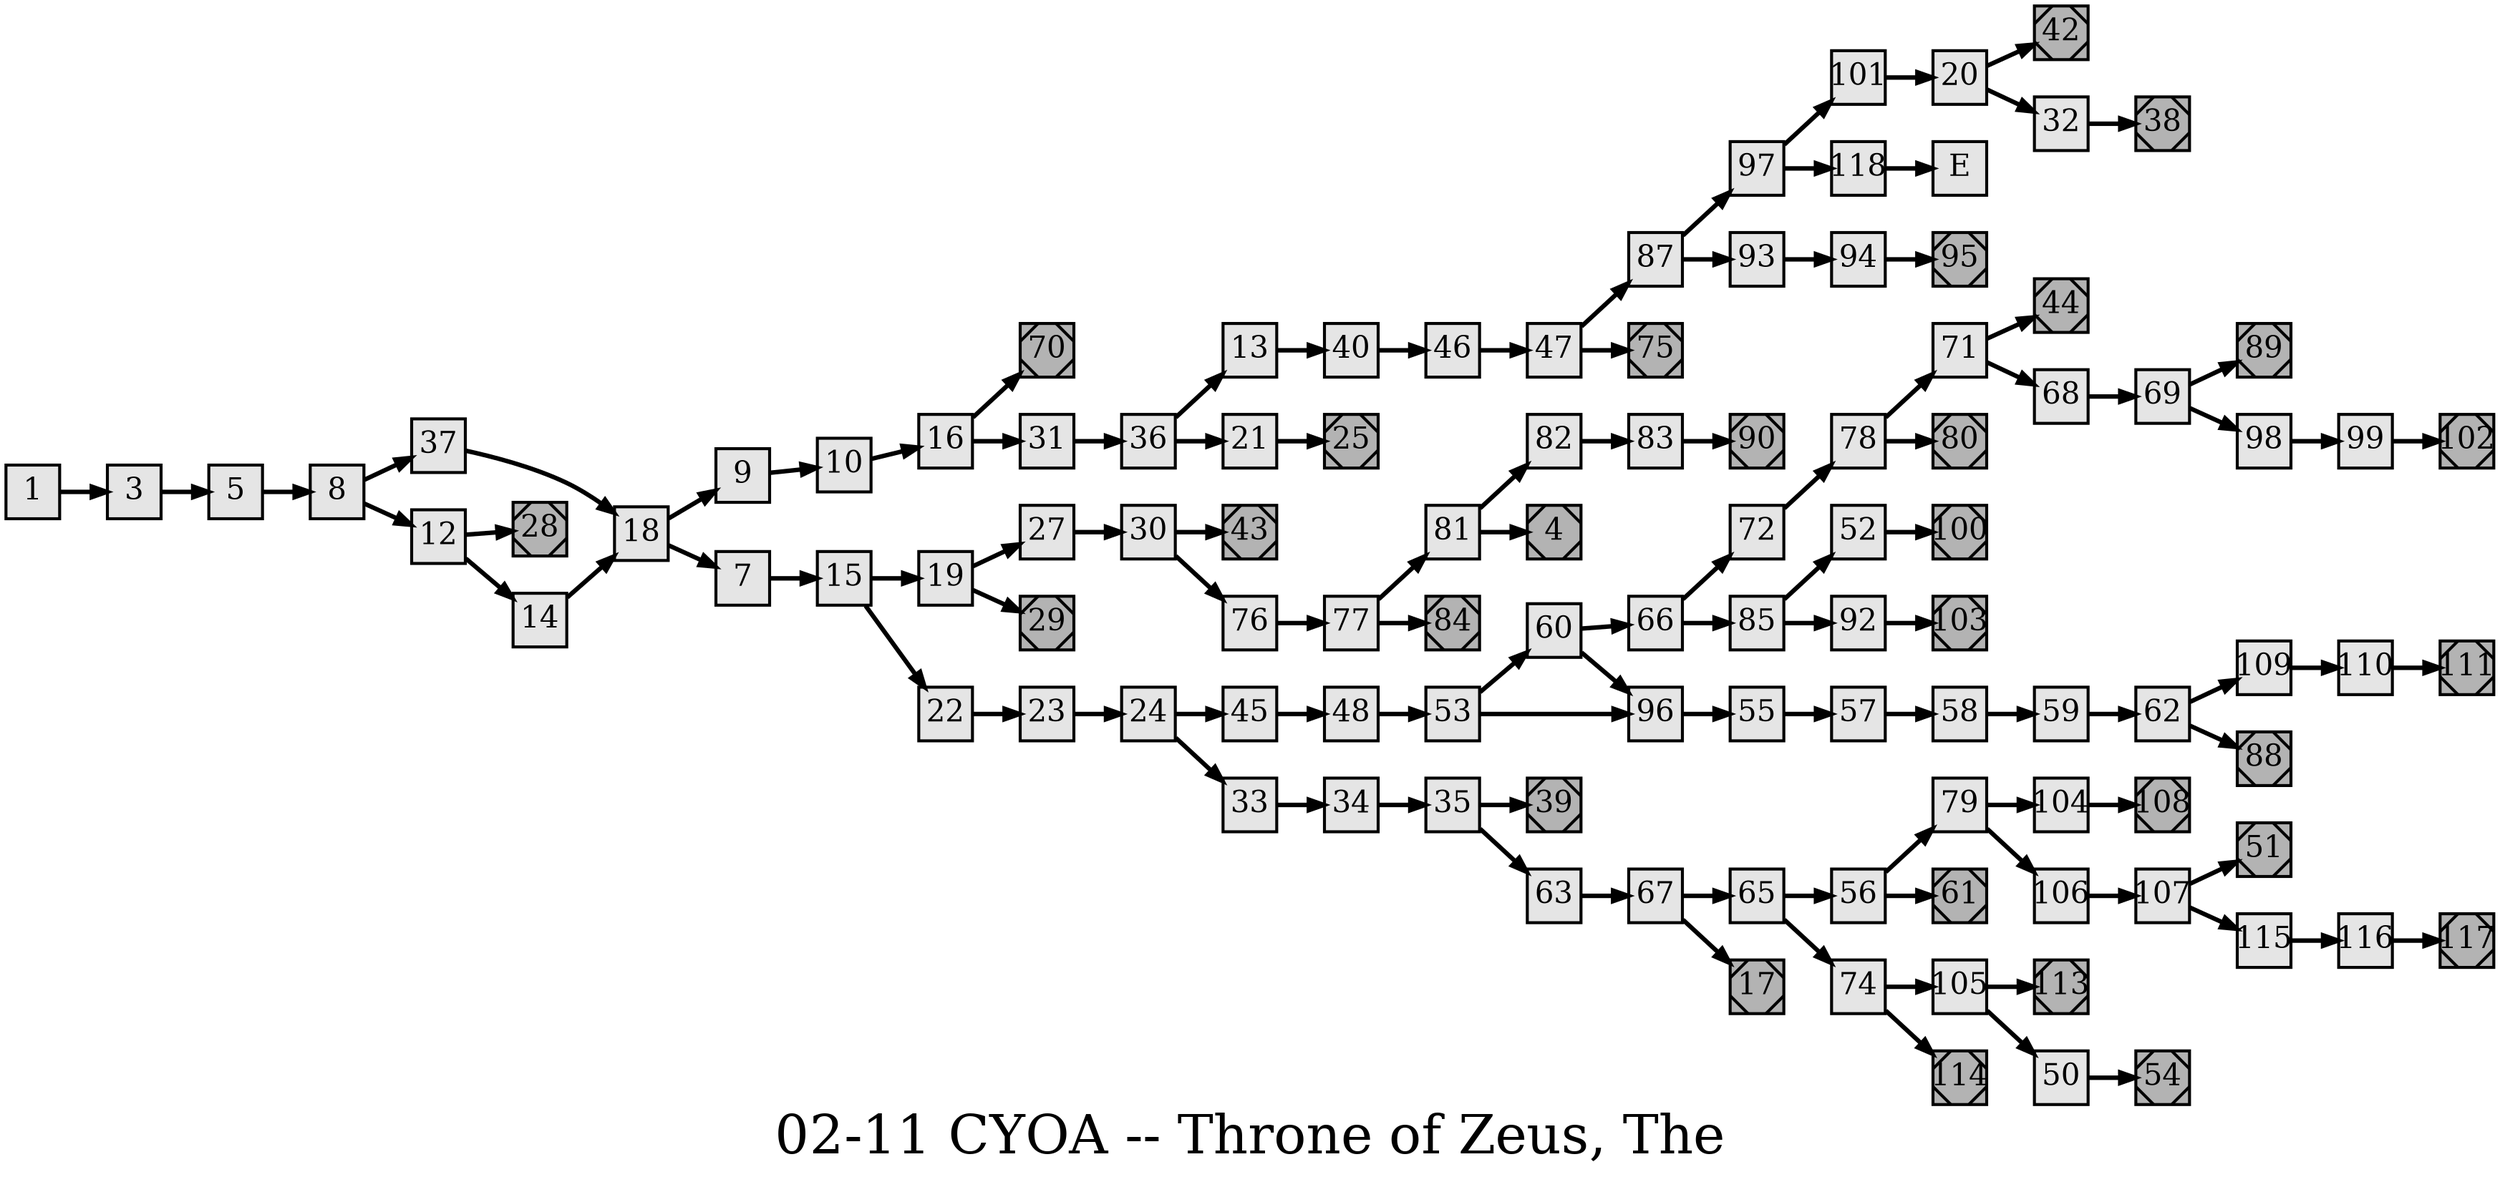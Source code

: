 digraph g{
  graph [ label="02-11 CYOA -- Throne of Zeus, The" rankdir=LR, ordering=out, fontsize=36, nodesep="0.35", ranksep="0.45"];
  node  [shape=rect, penwidth=2, fontsize=20, style=filled, fillcolor=grey90, margin="0,0", labelfloat=true, regular=true, fixedsize=true];
  edge  [labelfloat=true, penwidth=3, fontsize=12];
  // ---;
  // group  : Katz;
  // id     : 02-11;
  // gbid   : 510;
  // series : CYOA;
  // title  : Throne of Zeus, The;
  // author : Deborah Lerme Goodman;
  // credit:;
  // - name : Cindy Lam;
  // role : encoder;
  // date : 2018-03-16;
  // - name : Jeremy Douglass;
  // role : editor;
  // date : 2018-05-04;
  // render:;
  // - name   : small;
  // styles : gvStyles.txt;
  // engine : dot;
  // comment: >;
  
  // ---;
  
  // From | To | Label;
  
  1 -> 3;
  3 -> 5;
  4	[ xlabel="E", shape=Msquare, fontsize=20, fillcolor=grey70, xlabel="" ];
  5 -> 8;
  7 -> 15;
  8 -> 37;
  8 -> 12;
  9 -> 10;
  10 -> 16;
  12 -> 28;
  12 -> 14;
  13 -> 40;
  14 -> 18;
  15 -> 19;
  15 -> 22;
  16 -> 70;
  16 -> 31;
  17	[ xlabel="E", shape=Msquare, fontsize=20, fillcolor=grey70, xlabel="" ];
  18 -> 9;
  18 -> 7;
  19 -> 27;
  19 -> 29;
  20 -> 42;
  20 -> 32;
  21 -> 25;
  22 -> 23;
  23 -> 24;
  24 -> 45;
  24 -> 33;
  25	[ xlabel="E", shape=Msquare, fontsize=20, fillcolor=grey70, xlabel="" ];
  27 -> 30;
  28	[ xlabel="E", shape=Msquare, fontsize=20, fillcolor=grey70, xlabel="" ];
  29	[ xlabel="E", shape=Msquare, fontsize=20, fillcolor=grey70, xlabel="" ];
  30 -> 43;
  30 -> 76;
  31 -> 36;
  32 -> 38;
  33 -> 34;
  34 -> 35;
  35 -> 39;
  35 -> 63;
  36 -> 13;
  36 -> 21;
  37 -> 18;
  38	[ xlabel="E", shape=Msquare, fontsize=20, fillcolor=grey70, xlabel="" ];
  39	[ xlabel="E", shape=Msquare, fontsize=20, fillcolor=grey70, xlabel="" ];
  40 -> 46;
  42	[ xlabel="E", shape=Msquare, fontsize=20, fillcolor=grey70, xlabel="" ];
  43	[ xlabel="E", shape=Msquare, fontsize=20, fillcolor=grey70, xlabel="" ];
  44	[ xlabel="E", shape=Msquare, fontsize=20, fillcolor=grey70, xlabel="" ];
  45 -> 48;
  46 -> 47;
  47 -> 87;
  47 -> 75;
  48 -> 53;
  50 -> 54;
  51	[ xlabel="E", shape=Msquare, fontsize=20, fillcolor=grey70, xlabel="" ];
  52 -> 100;
  53 -> 60;
  53 -> 96;
  54	[ xlabel="E", shape=Msquare, fontsize=20, fillcolor=grey70, xlabel="" ];
  55 -> 57;
  56 -> 79;
  56 -> 61;
  57 -> 58;
  58 -> 59;
  59 -> 62;
  60 -> 66;
  60 -> 96;
  61	[ xlabel="E", shape=Msquare, fontsize=20, fillcolor=grey70, xlabel="" ];
  62 -> 109;
  62 -> 88;
  63 -> 67;
  65 -> 56;
  65 -> 74;
  66 -> 72;
  66 -> 85;
  67 -> 65;
  67 -> 17;
  68 -> 69;
  69 -> 89;
  69 -> 98;
  70	[ xlabel="E", shape=Msquare, fontsize=20, fillcolor=grey70, xlabel="" ];
  71 -> 44;
  71 -> 68;
  72 -> 78;
  74 -> 105;
  74 -> 114;
  75	[ xlabel="E", shape=Msquare, fontsize=20, fillcolor=grey70, xlabel="" ];
  76 -> 77;
  77 -> 81;
  77 -> 84;
  78 -> 71;
  78 -> 80;
  79 -> 104;
  79 -> 106;
  80	[ xlabel="E", shape=Msquare, fontsize=20, fillcolor=grey70, xlabel="" ];
  81 -> 82;
  81 -> 4;
  82 -> 83;
  83 -> 90;
  84	[ xlabel="E", shape=Msquare, fontsize=20, fillcolor=grey70, xlabel="" ];
  85 -> 52;
  85 -> 92;
  87 -> 97;
  87 -> 93;
  88	[ xlabel="E", shape=Msquare, fontsize=20, fillcolor=grey70, xlabel="" ];
  89	[ xlabel="E", shape=Msquare, fontsize=20, fillcolor=grey70, xlabel="" ];
  90	[ xlabel="E", shape=Msquare, fontsize=20, fillcolor=grey70, xlabel="" ];
  92 -> 103;
  93 -> 94;
  94 -> 95;
  95	[ xlabel="E", shape=Msquare, fontsize=20, fillcolor=grey70, xlabel="" ];
  96 -> 55;
  97 -> 101;
  97 -> 118;
  98 -> 99;
  99 -> 102;
  100	[ xlabel="E", shape=Msquare, fontsize=20, fillcolor=grey70, xlabel="" ];
  101 -> 20;
  102	[ xlabel="E", shape=Msquare, fontsize=20, fillcolor=grey70, xlabel="" ];
  103	[ xlabel="E", shape=Msquare, fontsize=20, fillcolor=grey70, xlabel="" ];
  104 -> 108;
  105 -> 113;
  105 -> 50;
  106 -> 107;
  107 -> 51;
  107 -> 115;
  108	[ xlabel="E", shape=Msquare, fontsize=20, fillcolor=grey70, xlabel="" ];
  109 -> 110;
  110 -> 111;
  111	[ xlabel="E", shape=Msquare, fontsize=20, fillcolor=grey70, xlabel="" ];
  113	[ xlabel="E", shape=Msquare, fontsize=20, fillcolor=grey70, xlabel="" ];
  114	[ xlabel="E", shape=Msquare, fontsize=20, fillcolor=grey70, xlabel="" ];
  115 -> 116;
  116 -> 117;
  117	[ xlabel="E", shape=Msquare, fontsize=20, fillcolor=grey70, xlabel="" ];
  118 -> E;

  // Illustrations;
  
  3	[ xlabel="ILL", image="illustration-full.png", xlabel="" ];
  7	[ xlabel="ILL", image="illustration-full.png", xlabel="" ];
  10	[ xlabel="ILL", image="illustration-full.png", xlabel="" ];
  27	[ xlabel="ILL", image="illustration-full.png", xlabel="" ];
  40	[ xlabel="ILL", image="illustration-full.png", xlabel="" ];
  48	[ xlabel="ILL", image="illustration-full.png", xlabel="" ];
  65	[ xlabel="ILL", image="illustration-full.png", xlabel="" ];
  72	[ xlabel="ILL", image="illustration-full.png", xlabel="" ];
  87	[ xlabel="ILL", image="illustration-full.png", xlabel="" ];
  90	[ xlabel="ILL", image="illustration-full.png", xlabel="" ];
  113	[ xlabel="ILL", image="illustration-full.png", xlabel="" ];
  
  3	[ xlabel="IBEFORE", image="illustration-upper.png", xlabel="" ];	// PRECEDES 2PG
  9	[ xlabel="IMID", image="illustration-mid.png", xlabel="" ];	// CONTINUES 2PG
  17	[ xlabel="IAFTER", image="illustration-lower.png", xlabel="" ];
  22	[ xlabel="IBEFORE", image="illustration-upper.png", xlabel="" ];	// 2PG DIAGONAL - BEFORE AND AFTER
  22	[ xlabel="IAFTER", image="illustration-lower.png", xlabel="" ];
  34	[ xlabel="IAFTER", image="illustration-lower.png", xlabel="" ];	// 2PG
  44	[ xlabel="IAFTER", image="illustration-lower.png", xlabel="" ];
  51	[ xlabel="IMID", image="illustration-mid.png", xlabel="" ];	// PUNCHOUT TEXT FLOW
  54	[ xlabel="IAFTER", image="illustration-lower.png", xlabel="" ];
  57	[ xlabel="IMID", image="illustration-mid.png", xlabel="" ];	// CONTINUES 2PG
  76	[ xlabel="IMID", image="illustration-mid.png", xlabel="" ];	// 1.5PG MID TEXT FLOW ***
  82	[ xlabel="IAFTER", image="illustration-lower.png", xlabel="" ];	// 2PG
  93	[ xlabel="IMID", image="illustration-mid.png", xlabel="" ];	// 2PG
  98	[ xlabel="IAFTER", image="illustration-lower.png", xlabel="" ];	// 2PG
  100	[ xlabel="IAFTER", image="illustration-lower.png", xlabel="" ];
  103	[ xlabel="IAFTER", image="illustration-lower.png", xlabel="" ];
  107	[ xlabel="IAFTER", image="illustration-lower.png", xlabel="" ];
  108	[ xlabel="IAFTER", image="illustration-lower.png", xlabel="" ];
  110	[ xlabel="IAFTER", image="illustration-lower.png", xlabel="" ];	// 2PG
  116	[ xlabel="IAFTER", image="illustration-lower.png", xlabel="" ];	// 2PG
}

